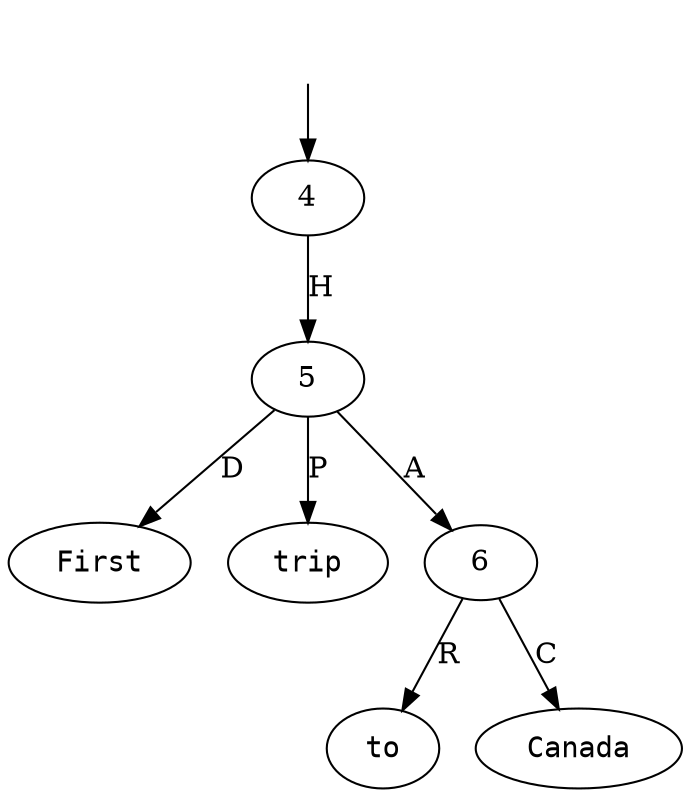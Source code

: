 digraph "376320-0001" {
  top [ style=invis ];
  top -> 4;
  0 [ shape=oval, label=<<table align="center" border="0" cellspacing="0"><tr><td colspan="2"><font face="Courier">First</font></td></tr></table>> ];
  1 [ shape=oval, label=<<table align="center" border="0" cellspacing="0"><tr><td colspan="2"><font face="Courier">trip</font></td></tr></table>> ];
  2 [ shape=oval, label=<<table align="center" border="0" cellspacing="0"><tr><td colspan="2"><font face="Courier">to</font></td></tr></table>> ];
  3 [ shape=oval, label=<<table align="center" border="0" cellspacing="0"><tr><td colspan="2"><font face="Courier">Canada</font></td></tr></table>> ];
  4 -> 5 [ label="H" ];
  5 -> 6 [ label="A" ];
  5 -> 0 [ label="D" ];
  5 -> 1 [ label="P" ];
  6 -> 3 [ label="C" ];
  6 -> 2 [ label="R" ];
}

